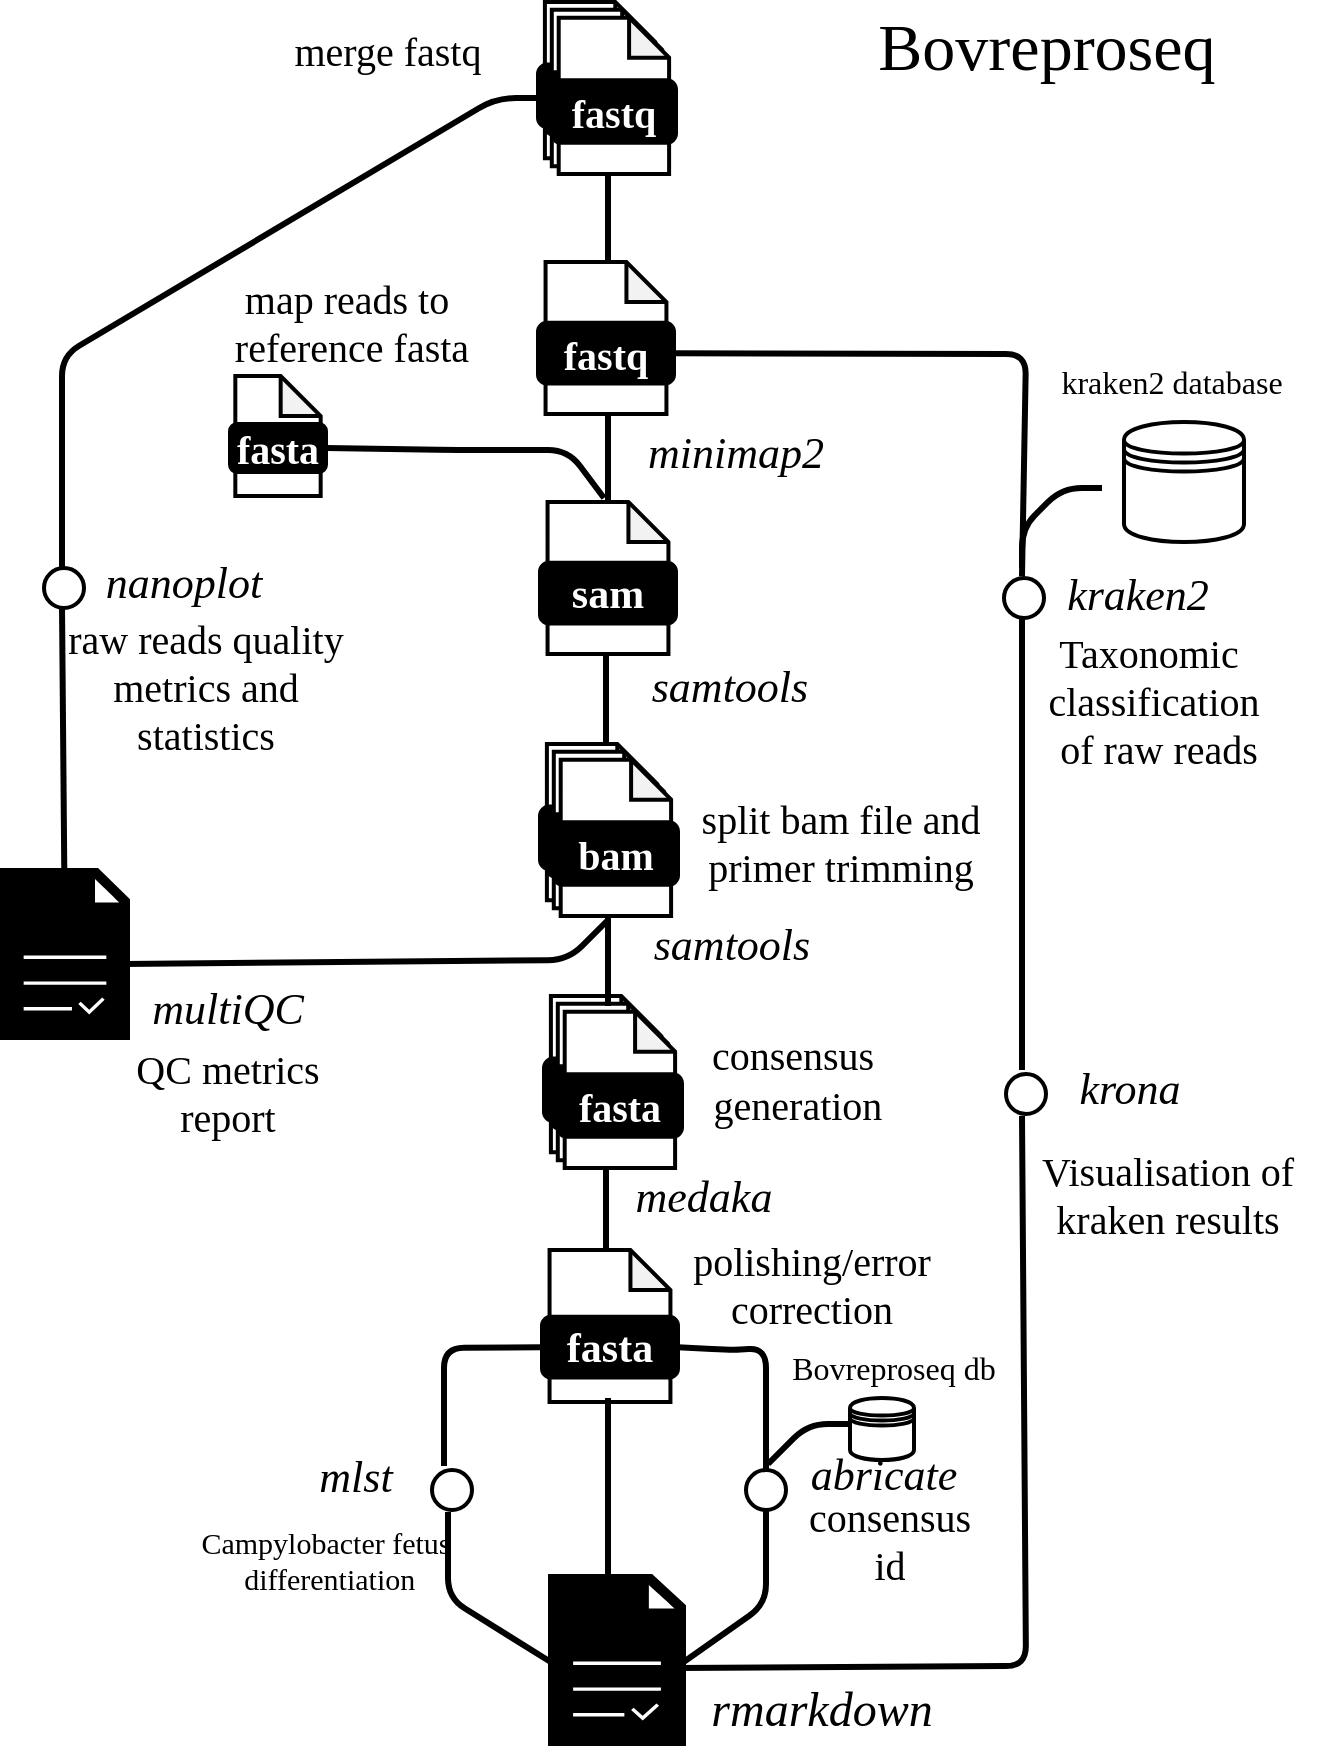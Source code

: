 <mxfile version="24.7.7">
  <diagram name="Page-1" id="CWeljcsoSy3kVek-bdHS">
    <mxGraphModel dx="1886" dy="810" grid="1" gridSize="1" guides="1" tooltips="1" connect="1" arrows="1" fold="1" page="1" pageScale="1" pageWidth="700" pageHeight="900" math="0" shadow="0">
      <root>
        <mxCell id="0" />
        <mxCell id="1" parent="0" />
        <mxCell id="8S4k-uwfxgLWVpOkR257-278" value="" style="group" vertex="1" connectable="0" parent="1">
          <mxGeometry x="302" y="16" width="69" height="86" as="geometry" />
        </mxCell>
        <mxCell id="8S4k-uwfxgLWVpOkR257-279" value="" style="shape=note;whiteSpace=wrap;html=1;backgroundOutline=1;darkOpacity=0.05;rounded=1;size=20;strokeWidth=2;" vertex="1" parent="8S4k-uwfxgLWVpOkR257-278">
          <mxGeometry x="3.45" width="55.2" height="78.182" as="geometry" />
        </mxCell>
        <mxCell id="8S4k-uwfxgLWVpOkR257-280" value="&lt;font data-font-src=&quot;https://fonts.googleapis.com/css?family=Maven+Pro&quot; face=&quot;Maven Pro&quot; color=&quot;#ffffff&quot;&gt;&lt;b&gt;&lt;font style=&quot;font-size: 20px;&quot;&gt;Fastq&lt;/font&gt;&lt;/b&gt;&lt;/font&gt;" style="rounded=1;whiteSpace=wrap;html=1;strokeWidth=2;fillColor=#000000;" vertex="1" parent="8S4k-uwfxgLWVpOkR257-278">
          <mxGeometry y="31.273" width="62.1" height="31.273" as="geometry" />
        </mxCell>
        <mxCell id="8S4k-uwfxgLWVpOkR257-281" value="" style="shape=note;whiteSpace=wrap;html=1;backgroundOutline=1;darkOpacity=0.05;rounded=1;size=20;strokeWidth=2;" vertex="1" parent="8S4k-uwfxgLWVpOkR257-278">
          <mxGeometry x="6.9" y="3.909" width="55.2" height="78.182" as="geometry" />
        </mxCell>
        <mxCell id="8S4k-uwfxgLWVpOkR257-282" value="&lt;font data-font-src=&quot;https://fonts.googleapis.com/css?family=Maven+Pro&quot; face=&quot;Maven Pro&quot; color=&quot;#ffffff&quot;&gt;&lt;b&gt;&lt;font style=&quot;font-size: 20px;&quot;&gt;Fastq&lt;/font&gt;&lt;/b&gt;&lt;/font&gt;" style="rounded=1;whiteSpace=wrap;html=1;strokeWidth=2;fillColor=#000000;" vertex="1" parent="8S4k-uwfxgLWVpOkR257-278">
          <mxGeometry x="3.45" y="35.182" width="62.1" height="31.273" as="geometry" />
        </mxCell>
        <mxCell id="8S4k-uwfxgLWVpOkR257-283" value="" style="shape=note;whiteSpace=wrap;html=1;backgroundOutline=1;darkOpacity=0.05;rounded=1;size=20;strokeWidth=2;" vertex="1" parent="8S4k-uwfxgLWVpOkR257-278">
          <mxGeometry x="10.35" y="7.818" width="55.2" height="78.182" as="geometry" />
        </mxCell>
        <mxCell id="8S4k-uwfxgLWVpOkR257-284" value="&lt;font data-font-src=&quot;https://fonts.googleapis.com/css?family=Maven+Pro&quot; face=&quot;Maven Pro&quot; color=&quot;#ffffff&quot;&gt;&lt;b&gt;&lt;font style=&quot;font-size: 20px;&quot;&gt;fastq&lt;/font&gt;&lt;/b&gt;&lt;/font&gt;" style="rounded=1;whiteSpace=wrap;html=1;strokeWidth=2;fillColor=#000000;" vertex="1" parent="8S4k-uwfxgLWVpOkR257-278">
          <mxGeometry x="6.9" y="39.091" width="62.1" height="31.273" as="geometry" />
        </mxCell>
        <mxCell id="8S4k-uwfxgLWVpOkR257-285" value="" style="group" vertex="1" connectable="0" parent="1">
          <mxGeometry x="302" y="146" width="68" height="76" as="geometry" />
        </mxCell>
        <mxCell id="8S4k-uwfxgLWVpOkR257-286" value="" style="shape=note;whiteSpace=wrap;html=1;backgroundOutline=1;darkOpacity=0.05;rounded=1;size=20;strokeWidth=2;" vertex="1" parent="8S4k-uwfxgLWVpOkR257-285">
          <mxGeometry x="3.778" width="60.444" height="76" as="geometry" />
        </mxCell>
        <mxCell id="8S4k-uwfxgLWVpOkR257-287" value="&lt;font data-font-src=&quot;https://fonts.googleapis.com/css?family=Maven+Pro&quot; face=&quot;Maven Pro&quot; color=&quot;#ffffff&quot;&gt;&lt;b&gt;&lt;font style=&quot;font-size: 20px;&quot;&gt;fastq&lt;/font&gt;&lt;/b&gt;&lt;/font&gt;" style="rounded=1;whiteSpace=wrap;html=1;strokeWidth=2;fillColor=#000000;" vertex="1" parent="8S4k-uwfxgLWVpOkR257-285">
          <mxGeometry y="30.4" width="68" height="30.4" as="geometry" />
        </mxCell>
        <mxCell id="8S4k-uwfxgLWVpOkR257-288" value="" style="group" vertex="1" connectable="0" parent="1">
          <mxGeometry x="303" y="266" width="68" height="76" as="geometry" />
        </mxCell>
        <mxCell id="8S4k-uwfxgLWVpOkR257-289" value="" style="shape=note;whiteSpace=wrap;html=1;backgroundOutline=1;darkOpacity=0.05;rounded=1;size=20;strokeWidth=2;" vertex="1" parent="8S4k-uwfxgLWVpOkR257-288">
          <mxGeometry x="3.778" width="60.444" height="76" as="geometry" />
        </mxCell>
        <mxCell id="8S4k-uwfxgLWVpOkR257-290" value="&lt;font color=&quot;#ffffff&quot; face=&quot;Maven Pro&quot;&gt;&lt;b style=&quot;font-size: 21px;&quot;&gt;sam&lt;/b&gt;&lt;/font&gt;" style="rounded=1;whiteSpace=wrap;html=1;strokeWidth=2;fillColor=#000000;" vertex="1" parent="8S4k-uwfxgLWVpOkR257-288">
          <mxGeometry y="30.4" width="68" height="30.4" as="geometry" />
        </mxCell>
        <mxCell id="8S4k-uwfxgLWVpOkR257-294" value="" style="group" vertex="1" connectable="0" parent="1">
          <mxGeometry x="303" y="387" width="69" height="86" as="geometry" />
        </mxCell>
        <mxCell id="8S4k-uwfxgLWVpOkR257-295" value="" style="shape=note;whiteSpace=wrap;html=1;backgroundOutline=1;darkOpacity=0.05;rounded=1;size=20;strokeWidth=2;" vertex="1" parent="8S4k-uwfxgLWVpOkR257-294">
          <mxGeometry x="3.45" width="55.2" height="78.182" as="geometry" />
        </mxCell>
        <mxCell id="8S4k-uwfxgLWVpOkR257-296" value="&lt;font data-font-src=&quot;https://fonts.googleapis.com/css?family=Maven+Pro&quot; face=&quot;Maven Pro&quot; color=&quot;#ffffff&quot;&gt;&lt;b&gt;&lt;font style=&quot;font-size: 20px;&quot;&gt;Fastq&lt;/font&gt;&lt;/b&gt;&lt;/font&gt;" style="rounded=1;whiteSpace=wrap;html=1;strokeWidth=2;fillColor=#000000;" vertex="1" parent="8S4k-uwfxgLWVpOkR257-294">
          <mxGeometry y="31.273" width="62.1" height="31.273" as="geometry" />
        </mxCell>
        <mxCell id="8S4k-uwfxgLWVpOkR257-297" value="" style="shape=note;whiteSpace=wrap;html=1;backgroundOutline=1;darkOpacity=0.05;rounded=1;size=20;strokeWidth=2;" vertex="1" parent="8S4k-uwfxgLWVpOkR257-294">
          <mxGeometry x="6.9" y="3.909" width="55.2" height="78.182" as="geometry" />
        </mxCell>
        <mxCell id="8S4k-uwfxgLWVpOkR257-298" value="&lt;font data-font-src=&quot;https://fonts.googleapis.com/css?family=Maven+Pro&quot; face=&quot;Maven Pro&quot; color=&quot;#ffffff&quot;&gt;&lt;b&gt;&lt;font style=&quot;font-size: 20px;&quot;&gt;Fastq&lt;/font&gt;&lt;/b&gt;&lt;/font&gt;" style="rounded=1;whiteSpace=wrap;html=1;strokeWidth=2;fillColor=#000000;" vertex="1" parent="8S4k-uwfxgLWVpOkR257-294">
          <mxGeometry x="3.45" y="35.182" width="62.1" height="31.273" as="geometry" />
        </mxCell>
        <mxCell id="8S4k-uwfxgLWVpOkR257-299" value="" style="shape=note;whiteSpace=wrap;html=1;backgroundOutline=1;darkOpacity=0.05;rounded=1;size=20;strokeWidth=2;" vertex="1" parent="8S4k-uwfxgLWVpOkR257-294">
          <mxGeometry x="10.35" y="7.818" width="55.2" height="78.182" as="geometry" />
        </mxCell>
        <mxCell id="8S4k-uwfxgLWVpOkR257-300" value="&lt;font style=&quot;font-size: 20px;&quot; data-font-src=&quot;https://fonts.googleapis.com/css?family=Maven+Pro&quot; face=&quot;Maven Pro&quot; color=&quot;#ffffff&quot;&gt;&lt;b&gt;bam&lt;/b&gt;&lt;/font&gt;" style="rounded=1;whiteSpace=wrap;html=1;strokeWidth=2;fillColor=#000000;" vertex="1" parent="8S4k-uwfxgLWVpOkR257-294">
          <mxGeometry x="6.9" y="39.091" width="62.1" height="31.273" as="geometry" />
        </mxCell>
        <mxCell id="8S4k-uwfxgLWVpOkR257-301" value="" style="group" vertex="1" connectable="0" parent="1">
          <mxGeometry x="305" y="513" width="69" height="86" as="geometry" />
        </mxCell>
        <mxCell id="8S4k-uwfxgLWVpOkR257-302" value="" style="shape=note;whiteSpace=wrap;html=1;backgroundOutline=1;darkOpacity=0.05;rounded=1;size=20;strokeWidth=2;" vertex="1" parent="8S4k-uwfxgLWVpOkR257-301">
          <mxGeometry x="3.45" width="55.2" height="78.182" as="geometry" />
        </mxCell>
        <mxCell id="8S4k-uwfxgLWVpOkR257-303" value="&lt;font data-font-src=&quot;https://fonts.googleapis.com/css?family=Maven+Pro&quot; face=&quot;Maven Pro&quot; color=&quot;#ffffff&quot;&gt;&lt;b&gt;&lt;font style=&quot;font-size: 20px;&quot;&gt;Fastq&lt;/font&gt;&lt;/b&gt;&lt;/font&gt;" style="rounded=1;whiteSpace=wrap;html=1;strokeWidth=2;fillColor=#000000;" vertex="1" parent="8S4k-uwfxgLWVpOkR257-301">
          <mxGeometry y="31.273" width="62.1" height="31.273" as="geometry" />
        </mxCell>
        <mxCell id="8S4k-uwfxgLWVpOkR257-304" value="" style="shape=note;whiteSpace=wrap;html=1;backgroundOutline=1;darkOpacity=0.05;rounded=1;size=20;strokeWidth=2;" vertex="1" parent="8S4k-uwfxgLWVpOkR257-301">
          <mxGeometry x="6.9" y="3.909" width="55.2" height="78.182" as="geometry" />
        </mxCell>
        <mxCell id="8S4k-uwfxgLWVpOkR257-305" value="&lt;font data-font-src=&quot;https://fonts.googleapis.com/css?family=Maven+Pro&quot; face=&quot;Maven Pro&quot; color=&quot;#ffffff&quot;&gt;&lt;b&gt;&lt;font style=&quot;font-size: 20px;&quot;&gt;Fastq&lt;/font&gt;&lt;/b&gt;&lt;/font&gt;" style="rounded=1;whiteSpace=wrap;html=1;strokeWidth=2;fillColor=#000000;" vertex="1" parent="8S4k-uwfxgLWVpOkR257-301">
          <mxGeometry x="3.45" y="35.182" width="62.1" height="31.273" as="geometry" />
        </mxCell>
        <mxCell id="8S4k-uwfxgLWVpOkR257-306" value="" style="shape=note;whiteSpace=wrap;html=1;backgroundOutline=1;darkOpacity=0.05;rounded=1;size=20;strokeWidth=2;" vertex="1" parent="8S4k-uwfxgLWVpOkR257-301">
          <mxGeometry x="10.35" y="7.818" width="55.2" height="78.182" as="geometry" />
        </mxCell>
        <mxCell id="8S4k-uwfxgLWVpOkR257-307" value="&lt;font style=&quot;font-size: 20px;&quot; data-font-src=&quot;https://fonts.googleapis.com/css?family=Maven+Pro&quot; face=&quot;Maven Pro&quot; color=&quot;#ffffff&quot;&gt;&lt;b&gt;fasta&lt;/b&gt;&lt;/font&gt;" style="rounded=1;whiteSpace=wrap;html=1;strokeWidth=2;fillColor=#000000;" vertex="1" parent="8S4k-uwfxgLWVpOkR257-301">
          <mxGeometry x="6.9" y="39.091" width="62.1" height="31.273" as="geometry" />
        </mxCell>
        <mxCell id="8S4k-uwfxgLWVpOkR257-308" value="" style="group" vertex="1" connectable="0" parent="1">
          <mxGeometry x="304" y="643" width="68" height="76" as="geometry" />
        </mxCell>
        <mxCell id="8S4k-uwfxgLWVpOkR257-309" value="" style="shape=note;whiteSpace=wrap;html=1;backgroundOutline=1;darkOpacity=0.05;rounded=1;size=20;strokeWidth=2;" vertex="1" parent="8S4k-uwfxgLWVpOkR257-308">
          <mxGeometry x="3.778" y="-3" width="60.444" height="76" as="geometry" />
        </mxCell>
        <mxCell id="8S4k-uwfxgLWVpOkR257-310" value="&lt;font color=&quot;#ffffff&quot; face=&quot;Maven Pro&quot;&gt;&lt;b style=&quot;font-size: 21px;&quot;&gt;fasta&lt;/b&gt;&lt;/font&gt;" style="rounded=1;whiteSpace=wrap;html=1;strokeWidth=2;fillColor=#000000;" vertex="1" parent="8S4k-uwfxgLWVpOkR257-308">
          <mxGeometry y="30.4" width="68" height="30.4" as="geometry" />
        </mxCell>
        <mxCell id="8S4k-uwfxgLWVpOkR257-312" value="" style="sketch=0;pointerEvents=1;shadow=0;dashed=0;html=1;strokeColor=none;fillColor=#000000;labelPosition=center;verticalLabelPosition=bottom;verticalAlign=top;align=center;outlineConnect=0;shape=mxgraph.veeam2.report;" vertex="1" parent="1">
          <mxGeometry x="307" y="802" width="69" height="86" as="geometry" />
        </mxCell>
        <mxCell id="8S4k-uwfxgLWVpOkR257-313" value="" style="sketch=0;pointerEvents=1;shadow=0;dashed=0;html=1;strokeColor=none;fillColor=#000000;labelPosition=center;verticalLabelPosition=bottom;verticalAlign=top;align=center;outlineConnect=0;shape=mxgraph.veeam2.report;" vertex="1" parent="1">
          <mxGeometry x="33" y="449" width="65" height="86" as="geometry" />
        </mxCell>
        <mxCell id="8S4k-uwfxgLWVpOkR257-314" value="" style="ellipse;whiteSpace=wrap;html=1;aspect=fixed;rounded=1;rotation=0;strokeWidth=2;" vertex="1" parent="1">
          <mxGeometry x="535" y="304" width="20" height="20" as="geometry" />
        </mxCell>
        <mxCell id="8S4k-uwfxgLWVpOkR257-316" value="" style="ellipse;whiteSpace=wrap;html=1;aspect=fixed;rounded=1;rotation=0;strokeWidth=2;" vertex="1" parent="1">
          <mxGeometry x="536" y="552" width="20" height="20" as="geometry" />
        </mxCell>
        <mxCell id="8S4k-uwfxgLWVpOkR257-326" value="" style="endArrow=none;html=1;rounded=1;strokeWidth=3;" edge="1" parent="1">
          <mxGeometry width="50" height="50" relative="1" as="geometry">
            <mxPoint x="337" y="103" as="sourcePoint" />
            <mxPoint x="337" y="147" as="targetPoint" />
          </mxGeometry>
        </mxCell>
        <mxCell id="8S4k-uwfxgLWVpOkR257-328" value="" style="endArrow=none;html=1;rounded=1;strokeWidth=3;" edge="1" parent="1">
          <mxGeometry width="50" height="50" relative="1" as="geometry">
            <mxPoint x="337" y="221" as="sourcePoint" />
            <mxPoint x="337" y="265" as="targetPoint" />
          </mxGeometry>
        </mxCell>
        <mxCell id="8S4k-uwfxgLWVpOkR257-329" value="" style="endArrow=none;html=1;rounded=1;strokeWidth=3;" edge="1" parent="1">
          <mxGeometry width="50" height="50" relative="1" as="geometry">
            <mxPoint x="336" y="342" as="sourcePoint" />
            <mxPoint x="336" y="386" as="targetPoint" />
          </mxGeometry>
        </mxCell>
        <mxCell id="8S4k-uwfxgLWVpOkR257-330" value="" style="endArrow=none;html=1;rounded=1;strokeWidth=3;" edge="1" parent="1">
          <mxGeometry width="50" height="50" relative="1" as="geometry">
            <mxPoint x="337" y="474" as="sourcePoint" />
            <mxPoint x="337" y="518" as="targetPoint" />
          </mxGeometry>
        </mxCell>
        <mxCell id="8S4k-uwfxgLWVpOkR257-331" value="" style="endArrow=none;html=1;rounded=1;strokeWidth=3;" edge="1" parent="1">
          <mxGeometry width="50" height="50" relative="1" as="geometry">
            <mxPoint x="336" y="599" as="sourcePoint" />
            <mxPoint x="336" y="640" as="targetPoint" />
          </mxGeometry>
        </mxCell>
        <mxCell id="8S4k-uwfxgLWVpOkR257-333" value="" style="endArrow=none;html=1;rounded=1;strokeWidth=3;" edge="1" parent="1">
          <mxGeometry width="50" height="50" relative="1" as="geometry">
            <mxPoint x="337" y="714" as="sourcePoint" />
            <mxPoint x="337" y="803" as="targetPoint" />
          </mxGeometry>
        </mxCell>
        <mxCell id="8S4k-uwfxgLWVpOkR257-336" value="" style="endArrow=none;html=1;rounded=1;strokeWidth=3;fontSize=16;exitX=0.5;exitY=0;exitDx=0;exitDy=0;entryX=1;entryY=0.5;entryDx=0;entryDy=0;" edge="1" parent="1" target="8S4k-uwfxgLWVpOkR257-287">
          <mxGeometry width="50" height="50" relative="1" as="geometry">
            <mxPoint x="544" y="303" as="sourcePoint" />
            <mxPoint x="369" y="63.0" as="targetPoint" />
            <Array as="points">
              <mxPoint x="546" y="192" />
            </Array>
          </mxGeometry>
        </mxCell>
        <mxCell id="8S4k-uwfxgLWVpOkR257-337" value="" style="endArrow=none;html=1;rounded=1;strokeWidth=3;" edge="1" parent="1">
          <mxGeometry width="50" height="50" relative="1" as="geometry">
            <mxPoint x="544" y="324" as="sourcePoint" />
            <mxPoint x="544" y="550" as="targetPoint" />
          </mxGeometry>
        </mxCell>
        <mxCell id="8S4k-uwfxgLWVpOkR257-338" value="" style="endArrow=none;html=1;rounded=1;strokeWidth=3;fontSize=16;entryX=0.942;entryY=0.547;entryDx=0;entryDy=0;entryPerimeter=0;" edge="1" parent="1" target="8S4k-uwfxgLWVpOkR257-312">
          <mxGeometry width="50" height="50" relative="1" as="geometry">
            <mxPoint x="544" y="573" as="sourcePoint" />
            <mxPoint x="377" y="845" as="targetPoint" />
            <Array as="points">
              <mxPoint x="546" y="848" />
            </Array>
          </mxGeometry>
        </mxCell>
        <mxCell id="8S4k-uwfxgLWVpOkR257-340" value="" style="shape=datastore;whiteSpace=wrap;html=1;strokeWidth=2;" vertex="1" parent="1">
          <mxGeometry x="458" y="714" width="32" height="31" as="geometry" />
        </mxCell>
        <mxCell id="8S4k-uwfxgLWVpOkR257-341" value="" style="endArrow=none;html=1;rounded=1;strokeWidth=3;" edge="1" parent="1">
          <mxGeometry width="50" height="50" relative="1" as="geometry">
            <mxPoint x="584" y="259" as="sourcePoint" />
            <mxPoint x="544" y="299" as="targetPoint" />
            <Array as="points">
              <mxPoint x="564" y="259" />
              <mxPoint x="544" y="279" />
            </Array>
          </mxGeometry>
        </mxCell>
        <mxCell id="8S4k-uwfxgLWVpOkR257-352" value="" style="group" vertex="1" connectable="0" parent="1">
          <mxGeometry x="148" y="203" width="48" height="60" as="geometry" />
        </mxCell>
        <mxCell id="8S4k-uwfxgLWVpOkR257-353" value="" style="shape=note;whiteSpace=wrap;html=1;backgroundOutline=1;darkOpacity=0.05;rounded=1;size=20;strokeWidth=2;" vertex="1" parent="8S4k-uwfxgLWVpOkR257-352">
          <mxGeometry x="2.667" width="42.667" height="60" as="geometry" />
        </mxCell>
        <mxCell id="8S4k-uwfxgLWVpOkR257-354" value="&lt;font data-font-src=&quot;https://fonts.googleapis.com/css?family=Maven+Pro&quot; face=&quot;Maven Pro&quot; color=&quot;#ffffff&quot;&gt;&lt;b&gt;&lt;font style=&quot;font-size: 20px;&quot;&gt;fasta&lt;/font&gt;&lt;/b&gt;&lt;/font&gt;" style="rounded=1;whiteSpace=wrap;html=1;strokeWidth=2;fillColor=#000000;" vertex="1" parent="8S4k-uwfxgLWVpOkR257-352">
          <mxGeometry y="24.0" width="48" height="24.0" as="geometry" />
        </mxCell>
        <mxCell id="8S4k-uwfxgLWVpOkR257-356" value="" style="endArrow=none;html=1;rounded=1;strokeWidth=3;exitX=1;exitY=0.5;exitDx=0;exitDy=0;" edge="1" parent="1" source="8S4k-uwfxgLWVpOkR257-354">
          <mxGeometry width="50" height="50" relative="1" as="geometry">
            <mxPoint x="242" y="240" as="sourcePoint" />
            <mxPoint x="335" y="264" as="targetPoint" />
            <Array as="points">
              <mxPoint x="262" y="240" />
              <mxPoint x="317" y="240" />
            </Array>
          </mxGeometry>
        </mxCell>
        <mxCell id="8S4k-uwfxgLWVpOkR257-358" value="" style="endArrow=none;html=1;rounded=1;strokeWidth=3;fontSize=16;" edge="1" parent="1">
          <mxGeometry width="50" height="50" relative="1" as="geometry">
            <mxPoint x="301" y="64.0" as="sourcePoint" />
            <mxPoint x="64" y="300" as="targetPoint" />
            <Array as="points">
              <mxPoint x="281" y="64.0" />
              <mxPoint x="64" y="193" />
            </Array>
          </mxGeometry>
        </mxCell>
        <mxCell id="8S4k-uwfxgLWVpOkR257-360" value="" style="ellipse;whiteSpace=wrap;html=1;aspect=fixed;rounded=1;rotation=0;strokeWidth=2;" vertex="1" parent="1">
          <mxGeometry x="55" y="299" width="20" height="20" as="geometry" />
        </mxCell>
        <mxCell id="8S4k-uwfxgLWVpOkR257-363" value="" style="endArrow=none;html=1;rounded=1;strokeWidth=3;" edge="1" parent="1" target="8S4k-uwfxgLWVpOkR257-313">
          <mxGeometry width="50" height="50" relative="1" as="geometry">
            <mxPoint x="64" y="318" as="sourcePoint" />
            <mxPoint x="66" y="443" as="targetPoint" />
          </mxGeometry>
        </mxCell>
        <mxCell id="8S4k-uwfxgLWVpOkR257-365" value="" style="endArrow=none;html=1;rounded=1;strokeWidth=3;exitX=0.954;exitY=0.558;exitDx=0;exitDy=0;exitPerimeter=0;" edge="1" parent="1" source="8S4k-uwfxgLWVpOkR257-313">
          <mxGeometry width="50" height="50" relative="1" as="geometry">
            <mxPoint x="104" y="497" as="sourcePoint" />
            <mxPoint x="337" y="475" as="targetPoint" />
            <Array as="points">
              <mxPoint x="317" y="495" />
            </Array>
          </mxGeometry>
        </mxCell>
        <mxCell id="8S4k-uwfxgLWVpOkR257-366" value="&lt;div align=&quot;center&quot;&gt;&lt;font data-font-src=&quot;https://fonts.googleapis.com/css?family=Maven+Pro&quot; face=&quot;Maven Pro&quot; style=&quot;font-size: 33px;&quot;&gt;Bovreproseq&lt;/font&gt;&lt;/div&gt;" style="text;html=1;align=center;verticalAlign=middle;whiteSpace=wrap;rounded=0;" vertex="1" parent="1">
          <mxGeometry x="433" y="24" width="247" height="30" as="geometry" />
        </mxCell>
        <mxCell id="8S4k-uwfxgLWVpOkR257-369" value="&lt;font style=&quot;font-size: 20px;&quot; data-font-src=&quot;https://fonts.googleapis.com/css?family=Maven+Pro&quot; face=&quot;Maven Pro&quot;&gt;merge fastq&lt;/font&gt;" style="text;html=1;align=center;verticalAlign=middle;whiteSpace=wrap;rounded=0;" vertex="1" parent="1">
          <mxGeometry x="154" y="25" width="146" height="30" as="geometry" />
        </mxCell>
        <mxCell id="8S4k-uwfxgLWVpOkR257-371" value="&lt;i&gt;&lt;font data-font-src=&quot;https://fonts.googleapis.com/css?family=Maven+Pro&quot; face=&quot;Maven Pro&quot; style=&quot;font-size: 22px;&quot;&gt;minimap2&lt;/font&gt;&lt;/i&gt;" style="text;html=1;align=center;verticalAlign=middle;whiteSpace=wrap;rounded=0;" vertex="1" parent="1">
          <mxGeometry x="328" y="227" width="146" height="30" as="geometry" />
        </mxCell>
        <mxCell id="8S4k-uwfxgLWVpOkR257-373" value="&lt;font data-font-src=&quot;https://fonts.googleapis.com/css?family=Maven+Pro&quot; face=&quot;Maven Pro&quot;&gt;&lt;i&gt;&lt;font style=&quot;font-size: 22px;&quot;&gt;samtools&lt;/font&gt;&lt;/i&gt;&lt;/font&gt;" style="text;html=1;align=center;verticalAlign=middle;whiteSpace=wrap;rounded=0;" vertex="1" parent="1">
          <mxGeometry x="325" y="344" width="146" height="30" as="geometry" />
        </mxCell>
        <mxCell id="8S4k-uwfxgLWVpOkR257-374" value="&lt;i&gt;&lt;font data-font-src=&quot;https://fonts.googleapis.com/css?family=Maven+Pro&quot; face=&quot;Maven Pro&quot; style=&quot;font-size: 22px;&quot;&gt;medaka&lt;/font&gt;&lt;/i&gt;" style="text;html=1;align=center;verticalAlign=middle;whiteSpace=wrap;rounded=0;" vertex="1" parent="1">
          <mxGeometry x="312" y="599" width="146" height="30" as="geometry" />
        </mxCell>
        <mxCell id="8S4k-uwfxgLWVpOkR257-385" value="" style="ellipse;whiteSpace=wrap;html=1;aspect=fixed;rounded=1;rotation=0;strokeWidth=2;" vertex="1" parent="1">
          <mxGeometry x="249" y="750" width="20" height="20" as="geometry" />
        </mxCell>
        <mxCell id="8S4k-uwfxgLWVpOkR257-398" value="" style="ellipse;whiteSpace=wrap;html=1;aspect=fixed;rounded=1;rotation=0;strokeWidth=2;" vertex="1" parent="1">
          <mxGeometry x="406" y="750" width="20" height="20" as="geometry" />
        </mxCell>
        <mxCell id="8S4k-uwfxgLWVpOkR257-405" value="" style="endArrow=none;html=1;rounded=1;strokeWidth=3;fontSize=16;exitX=0;exitY=0.5;exitDx=0;exitDy=0;" edge="1" parent="1" source="8S4k-uwfxgLWVpOkR257-310">
          <mxGeometry width="50" height="50" relative="1" as="geometry">
            <mxPoint x="277" y="728.0" as="sourcePoint" />
            <mxPoint x="255" y="748" as="targetPoint" />
            <Array as="points">
              <mxPoint x="255" y="689" />
            </Array>
          </mxGeometry>
        </mxCell>
        <mxCell id="8S4k-uwfxgLWVpOkR257-406" value="" style="endArrow=none;html=1;rounded=1;strokeWidth=3;fontSize=16;exitX=0.5;exitY=0;exitDx=0;exitDy=0;entryX=1;entryY=0.5;entryDx=0;entryDy=0;" edge="1" parent="1" source="8S4k-uwfxgLWVpOkR257-398" target="8S4k-uwfxgLWVpOkR257-310">
          <mxGeometry width="50" height="50" relative="1" as="geometry">
            <mxPoint x="430" y="745" as="sourcePoint" />
            <mxPoint x="375" y="690.0" as="targetPoint" />
            <Array as="points">
              <mxPoint x="416" y="689" />
              <mxPoint x="399" y="690" />
            </Array>
          </mxGeometry>
        </mxCell>
        <mxCell id="8S4k-uwfxgLWVpOkR257-409" value="" style="endArrow=none;html=1;rounded=1;strokeWidth=3;fontSize=16;entryX=0.942;entryY=0.535;entryDx=0;entryDy=0;entryPerimeter=0;" edge="1" parent="1" target="8S4k-uwfxgLWVpOkR257-312">
          <mxGeometry width="50" height="50" relative="1" as="geometry">
            <mxPoint x="416" y="770" as="sourcePoint" />
            <mxPoint x="379" y="844" as="targetPoint" />
            <Array as="points">
              <mxPoint x="416" y="817" />
            </Array>
          </mxGeometry>
        </mxCell>
        <mxCell id="8S4k-uwfxgLWVpOkR257-410" value="" style="endArrow=none;html=1;rounded=1;strokeWidth=3;fontSize=16;entryX=0.043;entryY=0.523;entryDx=0;entryDy=0;entryPerimeter=0;" edge="1" parent="1" target="8S4k-uwfxgLWVpOkR257-312">
          <mxGeometry width="50" height="50" relative="1" as="geometry">
            <mxPoint x="257" y="771" as="sourcePoint" />
            <mxPoint x="313" y="848" as="targetPoint" />
            <Array as="points">
              <mxPoint x="257" y="814" />
            </Array>
          </mxGeometry>
        </mxCell>
        <mxCell id="8S4k-uwfxgLWVpOkR257-411" value="&lt;div style=&quot;font-size: 24px;&quot;&gt;&lt;font data-font-src=&quot;https://fonts.googleapis.com/css?family=Maven+Pro&quot; face=&quot;Maven Pro&quot; style=&quot;font-size: 24px;&quot;&gt;&lt;i&gt;rmarkdown&lt;br&gt;&lt;/i&gt;&lt;/font&gt;&lt;/div&gt;" style="text;html=1;align=center;verticalAlign=middle;whiteSpace=wrap;rounded=0;" vertex="1" parent="1">
          <mxGeometry x="337" y="855" width="214" height="30" as="geometry" />
        </mxCell>
        <mxCell id="8S4k-uwfxgLWVpOkR257-412" value="&lt;div style=&quot;font-size: 22px;&quot;&gt;&lt;font data-font-src=&quot;https://fonts.googleapis.com/css?family=Maven+Pro&quot; face=&quot;Maven Pro&quot; style=&quot;font-size: 22px;&quot;&gt;&lt;i&gt;multiQC &lt;br&gt;&lt;/i&gt;&lt;/font&gt;&lt;/div&gt;" style="text;html=1;align=center;verticalAlign=middle;whiteSpace=wrap;rounded=0;" vertex="1" parent="1">
          <mxGeometry x="73" y="504" width="148" height="31" as="geometry" />
        </mxCell>
        <mxCell id="8S4k-uwfxgLWVpOkR257-416" value="&lt;font data-font-src=&quot;https://fonts.googleapis.com/css?family=Maven+Pro&quot; face=&quot;Maven Pro&quot;&gt;&lt;i&gt;&lt;font style=&quot;font-size: 22px;&quot;&gt;nanoplot&lt;/font&gt;&lt;/i&gt;&lt;/font&gt;" style="text;html=1;align=center;verticalAlign=middle;whiteSpace=wrap;rounded=0;" vertex="1" parent="1">
          <mxGeometry x="95" y="292" width="60" height="30" as="geometry" />
        </mxCell>
        <UserObject label="&lt;div align=&quot;center&quot;&gt;&lt;font data-font-src=&quot;https://fonts.googleapis.com/css?family=Maven+Pro&quot; face=&quot;Maven Pro&quot; style=&quot;font-size: 20px;&quot;&gt;&lt;font data-font-src=&quot;https://fonts.googleapis.com/css?family=Maven+Pro&quot;&gt;map&lt;/font&gt; reads to&amp;nbsp;&lt;/font&gt;&lt;/div&gt;&lt;div align=&quot;center&quot;&gt;&lt;font data-font-src=&quot;https://fonts.googleapis.com/css?family=Maven+Pro&quot; face=&quot;Maven Pro&quot; style=&quot;font-size: 20px;&quot;&gt;reference &lt;/font&gt;&lt;font data-font-src=&quot;https://fonts.googleapis.com/css?family=Maven+Pro&quot; face=&quot;Maven Pro&quot; style=&quot;font-size: 20px;&quot;&gt;fasta&lt;/font&gt;&lt;/div&gt;&lt;div align=&quot;center&quot;&gt;&lt;font face=&quot;Dv3AtovFAX-o-Yec6wsw&quot; size=&quot;3&quot;&gt;&lt;br&gt;&lt;/font&gt;&lt;/div&gt;" link="&lt;font style=&quot;font-size: 20px;&quot;&gt;&lt;br&gt;&lt;font data-font-src=&quot;https://fonts.googleapis.com/css?family=Maven+Pro&quot;&gt;map&lt;/font&gt; reads to reference &lt;/font&gt;&lt;div&gt;&lt;font size=&quot;3&quot;&gt;&lt;br&gt;&lt;/font&gt;&lt;/div&gt;" id="8S4k-uwfxgLWVpOkR257-419">
          <mxCell style="text;whiteSpace=wrap;html=1;align=center;" vertex="1" parent="1">
            <mxGeometry x="135" y="146" width="148" height="35" as="geometry" />
          </mxCell>
        </UserObject>
        <mxCell id="8S4k-uwfxgLWVpOkR257-422" value="&lt;div align=&quot;center&quot;&gt;&lt;font data-font-src=&quot;https://fonts.googleapis.com/css?family=Maven+Pro&quot; face=&quot;Maven Pro&quot; style=&quot;font-size: 20px;&quot;&gt;split bam file and primer trimming&lt;/font&gt;&lt;/div&gt;" style="text;whiteSpace=wrap;html=1;align=center;" vertex="1" parent="1">
          <mxGeometry x="364" y="406" width="179" height="38" as="geometry" />
        </mxCell>
        <mxCell id="8S4k-uwfxgLWVpOkR257-425" value="&lt;font data-font-src=&quot;https://fonts.googleapis.com/css?family=Maven+Pro&quot; face=&quot;Maven Pro&quot;&gt;&lt;i&gt;&lt;font style=&quot;font-size: 22px;&quot;&gt;samtools&lt;/font&gt;&lt;/i&gt;&lt;/font&gt;" style="text;html=1;align=center;verticalAlign=middle;whiteSpace=wrap;rounded=0;" vertex="1" parent="1">
          <mxGeometry x="326" y="473" width="146" height="30" as="geometry" />
        </mxCell>
        <mxCell id="8S4k-uwfxgLWVpOkR257-426" value="&lt;div&gt;&lt;font style=&quot;font-size: 20px;&quot;&gt;consensus&amp;nbsp;&lt;/font&gt;&lt;/div&gt;&lt;div&gt;&lt;font style=&quot;font-size: 20px;&quot;&gt;generation&lt;/font&gt;&lt;/div&gt;" style="text;html=1;align=center;verticalAlign=middle;whiteSpace=wrap;rounded=0;fontSize=18;fontFamily=Maven Pro;fontSource=https%3A%2F%2Ffonts.googleapis.com%2Fcss%3Ffamily%3DMaven%2BPro;" vertex="1" parent="1">
          <mxGeometry x="358" y="540" width="148" height="30" as="geometry" />
        </mxCell>
        <mxCell id="8S4k-uwfxgLWVpOkR257-427" value="&lt;div&gt;&lt;font style=&quot;font-size: 20px;&quot;&gt;polishing/error correction&lt;br&gt;&lt;/font&gt;&lt;/div&gt;" style="text;html=1;align=center;verticalAlign=middle;whiteSpace=wrap;rounded=0;fontSize=20;fontFamily=Maven Pro;fontSource=https%3A%2F%2Ffonts.googleapis.com%2Fcss%3Ffamily%3DMaven%2BPro;" vertex="1" parent="1">
          <mxGeometry x="339" y="638" width="200" height="37.5" as="geometry" />
        </mxCell>
        <mxCell id="8S4k-uwfxgLWVpOkR257-429" value="&lt;div&gt;&lt;font data-font-src=&quot;https://fonts.googleapis.com/css?family=Maven+Pro&quot; face=&quot;Maven Pro&quot; style=&quot;font-size: 22px;&quot;&gt;&lt;i&gt;mlst&lt;/i&gt;&lt;/font&gt;&lt;/div&gt;" style="text;html=1;align=center;verticalAlign=middle;whiteSpace=wrap;rounded=0;" vertex="1" parent="1">
          <mxGeometry x="138" y="739" width="146" height="30" as="geometry" />
        </mxCell>
        <mxCell id="8S4k-uwfxgLWVpOkR257-430" value="&lt;div&gt;&lt;i&gt;&lt;font data-font-src=&quot;https://fonts.googleapis.com/css?family=Maven+Pro&quot; face=&quot;Maven Pro&quot; style=&quot;font-size: 22px;&quot;&gt;abricate&lt;/font&gt;&lt;/i&gt;&lt;/div&gt;" style="text;html=1;align=center;verticalAlign=middle;whiteSpace=wrap;rounded=0;" vertex="1" parent="1">
          <mxGeometry x="402" y="738" width="146" height="30" as="geometry" />
        </mxCell>
        <mxCell id="8S4k-uwfxgLWVpOkR257-431" value="&lt;div&gt;&lt;font style=&quot;font-size: 20px;&quot;&gt;consensus&lt;/font&gt;&lt;/div&gt;&lt;div&gt;&lt;font style=&quot;font-size: 20px;&quot;&gt;id&lt;br&gt;&lt;/font&gt;&lt;/div&gt;" style="text;html=1;align=center;verticalAlign=middle;whiteSpace=wrap;rounded=0;fontSize=20;fontFamily=Maven Pro;fontSource=https%3A%2F%2Ffonts.googleapis.com%2Fcss%3Ffamily%3DMaven%2BPro;" vertex="1" parent="1">
          <mxGeometry x="406" y="766" width="144" height="37.5" as="geometry" />
        </mxCell>
        <mxCell id="8S4k-uwfxgLWVpOkR257-432" value="&lt;div style=&quot;font-size: 15px;&quot;&gt;&lt;font style=&quot;font-size: 15px;&quot;&gt;Campylobacter fetus&lt;/font&gt;&lt;/div&gt;&lt;div style=&quot;font-size: 15px;&quot;&gt;&lt;font style=&quot;font-size: 15px;&quot;&gt;&amp;nbsp;differentiation&lt;br&gt;&lt;/font&gt;&lt;/div&gt;" style="text;html=1;align=center;verticalAlign=middle;whiteSpace=wrap;rounded=0;fontSize=20;fontFamily=Maven Pro;fontSource=https%3A%2F%2Ffonts.googleapis.com%2Fcss%3Ffamily%3DMaven%2BPro;" vertex="1" parent="1">
          <mxGeometry x="129" y="776" width="134" height="37.5" as="geometry" />
        </mxCell>
        <mxCell id="8S4k-uwfxgLWVpOkR257-434" value="&lt;font data-font-src=&quot;https://fonts.googleapis.com/css?family=Maven+Pro&quot; face=&quot;Maven Pro&quot; style=&quot;font-size: 22px;&quot;&gt;&lt;i&gt;kraken2&lt;/i&gt;&lt;/font&gt;" style="text;html=1;align=center;verticalAlign=middle;whiteSpace=wrap;rounded=0;" vertex="1" parent="1">
          <mxGeometry x="529" y="298" width="146" height="30" as="geometry" />
        </mxCell>
        <mxCell id="8S4k-uwfxgLWVpOkR257-435" value="&lt;font data-font-src=&quot;https://fonts.googleapis.com/css?family=Maven+Pro&quot; face=&quot;Maven Pro&quot; style=&quot;font-size: 16px;&quot;&gt;kraken2 database&lt;/font&gt;" style="text;html=1;align=center;verticalAlign=middle;whiteSpace=wrap;rounded=0;" vertex="1" parent="1">
          <mxGeometry x="546" y="191" width="146" height="30" as="geometry" />
        </mxCell>
        <mxCell id="8S4k-uwfxgLWVpOkR257-436" value="&lt;div align=&quot;center&quot; style=&quot;font-size: 20px;&quot;&gt;&lt;font data-font-src=&quot;https://fonts.googleapis.com/css?family=Maven+Pro&quot; face=&quot;Maven Pro&quot; style=&quot;font-size: 20px;&quot;&gt;Taxonomic&amp;nbsp;&lt;/font&gt;&lt;/div&gt;&lt;div align=&quot;center&quot; style=&quot;font-size: 20px;&quot;&gt;&lt;font data-font-src=&quot;https://fonts.googleapis.com/css?family=Maven+Pro&quot; face=&quot;Maven Pro&quot; style=&quot;font-size: 20px;&quot;&gt;classification&lt;/font&gt;&lt;/div&gt;&lt;div align=&quot;center&quot; style=&quot;font-size: 20px;&quot;&gt;&lt;font face=&quot;U8WNCfA8iHJSUzSFjTrv&quot; style=&quot;font-size: 20px;&quot;&gt;&amp;nbsp;&lt;/font&gt;&lt;font data-font-src=&quot;https://fonts.googleapis.com/css?family=Maven+Pro&quot; face=&quot;Maven Pro&quot; style=&quot;font-size: 20px;&quot;&gt;of &lt;/font&gt;&lt;font data-font-src=&quot;https://fonts.googleapis.com/css?family=Maven+Pro&quot; face=&quot;Maven Pro&quot; style=&quot;font-size: 20px;&quot;&gt;raw &lt;/font&gt;&lt;font data-font-src=&quot;https://fonts.googleapis.com/css?family=Maven+Pro&quot; face=&quot;Maven Pro&quot; style=&quot;font-size: 20px;&quot;&gt;reads&lt;/font&gt;&lt;/div&gt;" style="text;html=1;align=center;verticalAlign=middle;whiteSpace=wrap;rounded=0;" vertex="1" parent="1">
          <mxGeometry x="542" y="350" width="136" height="30" as="geometry" />
        </mxCell>
        <mxCell id="8S4k-uwfxgLWVpOkR257-437" value="&lt;i&gt;&lt;font data-font-src=&quot;https://fonts.googleapis.com/css?family=Maven+Pro&quot; face=&quot;Maven Pro&quot; style=&quot;font-size: 22px;&quot;&gt;krona&lt;/font&gt;&lt;/i&gt;" style="text;html=1;align=center;verticalAlign=middle;whiteSpace=wrap;rounded=0;" vertex="1" parent="1">
          <mxGeometry x="525" y="545" width="146" height="30" as="geometry" />
        </mxCell>
        <mxCell id="8S4k-uwfxgLWVpOkR257-438" value="&lt;div align=&quot;center&quot; style=&quot;font-size: 20px;&quot;&gt;&lt;font data-font-src=&quot;https://fonts.googleapis.com/css?family=Maven+Pro&quot; face=&quot;Maven Pro&quot; style=&quot;font-size: 20px;&quot;&gt;Visualisation of kraken results&lt;/font&gt;&lt;/div&gt;" style="text;html=1;align=center;verticalAlign=middle;whiteSpace=wrap;rounded=0;" vertex="1" parent="1">
          <mxGeometry x="540" y="593" width="154" height="38" as="geometry" />
        </mxCell>
        <mxCell id="8S4k-uwfxgLWVpOkR257-439" value="&lt;div align=&quot;center&quot;&gt;&lt;font data-font-src=&quot;https://fonts.googleapis.com/css?family=Maven+Pro&quot; face=&quot;Maven Pro&quot; style=&quot;font-size: 20px;&quot;&gt;raw reads quality metrics and statistics&lt;/font&gt;&lt;/div&gt;" style="text;whiteSpace=wrap;html=1;align=center;" vertex="1" parent="1">
          <mxGeometry x="64" y="316" width="144" height="38" as="geometry" />
        </mxCell>
        <mxCell id="8S4k-uwfxgLWVpOkR257-440" value="&lt;div align=&quot;center&quot;&gt;&lt;font data-font-src=&quot;https://fonts.googleapis.com/css?family=Maven+Pro&quot; face=&quot;Maven Pro&quot; style=&quot;font-size: 20px;&quot;&gt;QC metrics report&lt;/font&gt;&lt;/div&gt;" style="text;whiteSpace=wrap;html=1;align=center;" vertex="1" parent="1">
          <mxGeometry x="74" y="531" width="146" height="38" as="geometry" />
        </mxCell>
        <mxCell id="8S4k-uwfxgLWVpOkR257-443" style="edgeStyle=orthogonalEdgeStyle;rounded=0;orthogonalLoop=1;jettySize=auto;html=1;exitX=0.5;exitY=1;exitDx=0;exitDy=0;" edge="1" parent="1" source="8S4k-uwfxgLWVpOkR257-440" target="8S4k-uwfxgLWVpOkR257-440">
          <mxGeometry relative="1" as="geometry" />
        </mxCell>
        <mxCell id="8S4k-uwfxgLWVpOkR257-444" value="" style="shape=datastore;whiteSpace=wrap;html=1;strokeWidth=2;" vertex="1" parent="1">
          <mxGeometry x="595" y="226" width="60" height="60" as="geometry" />
        </mxCell>
        <mxCell id="8S4k-uwfxgLWVpOkR257-447" value="&lt;font data-font-src=&quot;https://fonts.googleapis.com/css?family=Maven+Pro&quot; face=&quot;Maven Pro&quot; style=&quot;font-size: 16px;&quot;&gt;Bovreproseq db&lt;/font&gt;" style="text;html=1;align=center;verticalAlign=middle;whiteSpace=wrap;rounded=0;" vertex="1" parent="1">
          <mxGeometry x="407" y="684" width="146" height="30" as="geometry" />
        </mxCell>
        <mxCell id="8S4k-uwfxgLWVpOkR257-452" value="" style="endArrow=none;html=1;rounded=1;strokeWidth=3;" edge="1" parent="1">
          <mxGeometry width="50" height="50" relative="1" as="geometry">
            <mxPoint x="457" y="727" as="sourcePoint" />
            <mxPoint x="417" y="747" as="targetPoint" />
            <Array as="points">
              <mxPoint x="437" y="727" />
            </Array>
          </mxGeometry>
        </mxCell>
      </root>
    </mxGraphModel>
  </diagram>
</mxfile>
